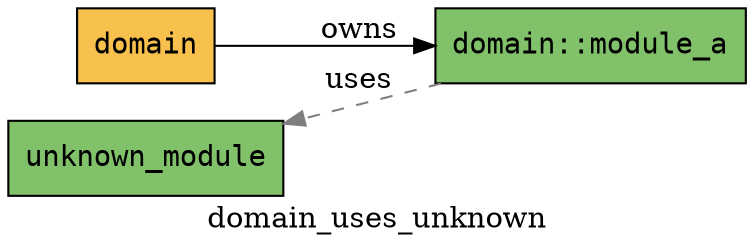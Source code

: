 digraph {
    graph [
        label="domain_uses_unknown",
        layout=dot,
        rankdir=LR
    ];
    
    node [
        fontname="monospace",
        shape="box",
        style="filled"
    ];
    
    "my_app::domain" [label="domain", fillcolor="#f8c04c"];
    "my_app::unknown_module" [label="unknown_module", fillcolor="#81c169"];
    "my_app::domain::module_a" [label="domain::module_a", fillcolor="#81c169"];
    
    "my_app::domain" -> "my_app::domain::module_a" [label="owns", color="#000000", style="solid", constraint=true];
    
    "my_app::domain::module_a" -> "my_app::unknown_module" [label="uses", color="#7f7f7f", style="dashed", constraint=false];
}